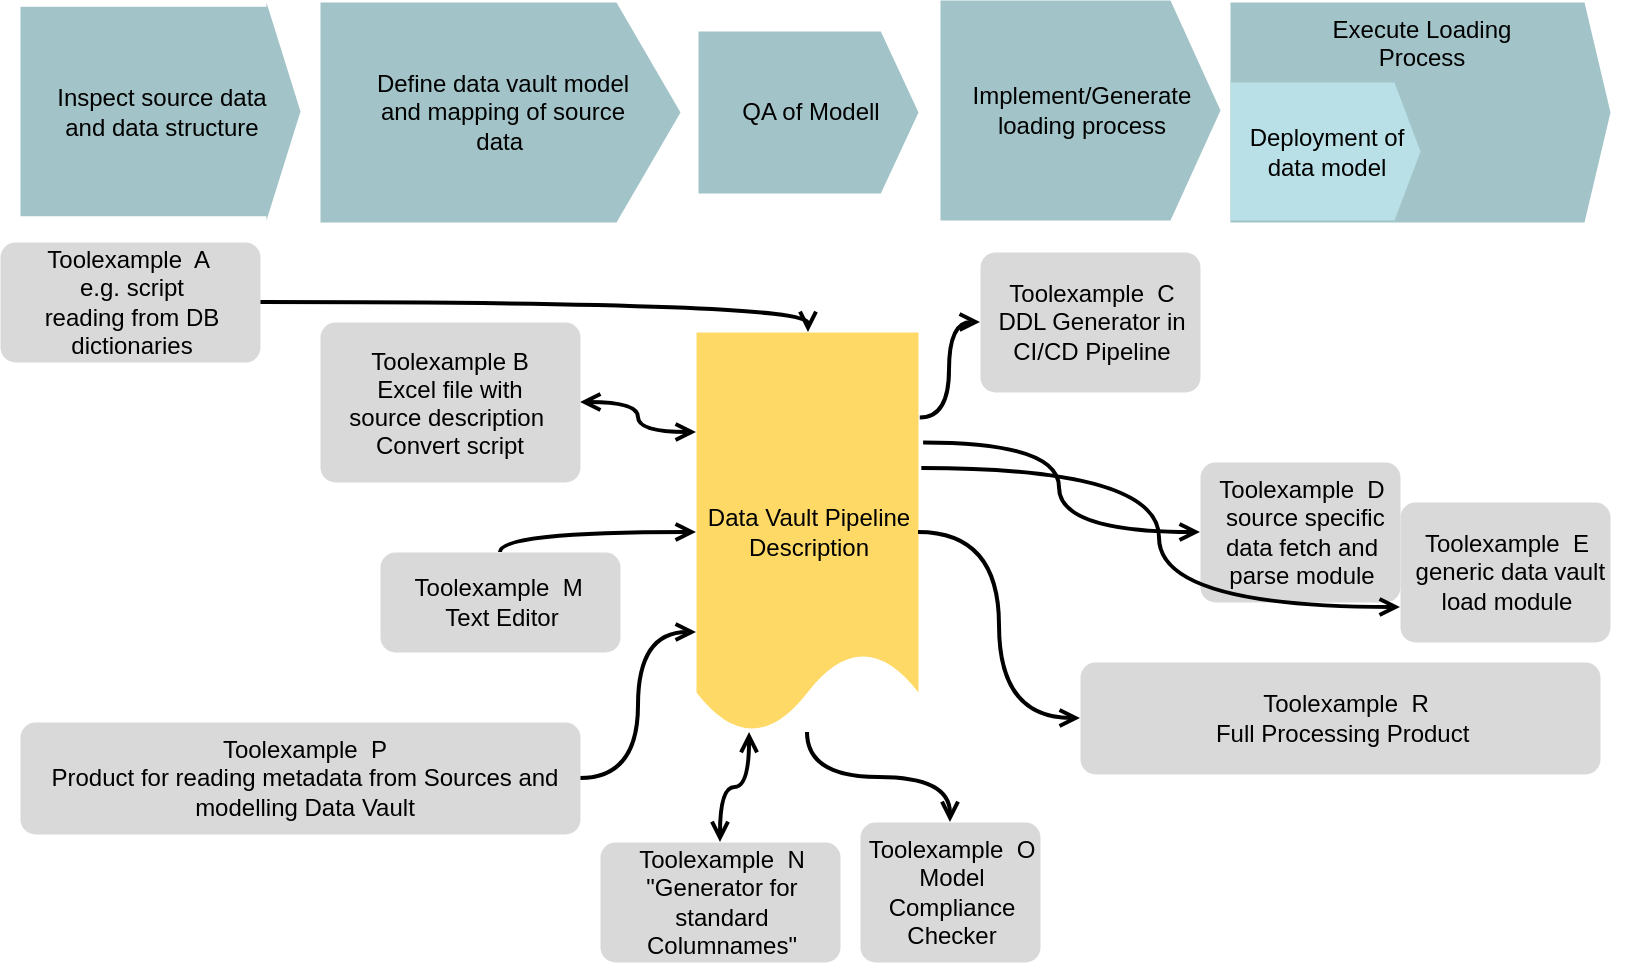 <mxfile version="22.0.2" type="device">
  <diagram id="H83wo0A2_F-W40oAkNy8" name="Seite-1">
    <mxGraphModel dx="1434" dy="844" grid="1" gridSize="10" guides="1" tooltips="1" connect="1" arrows="1" fold="1" page="1" pageScale="1" pageWidth="827" pageHeight="1169" background="#FFFFFF" math="0" shadow="0">
      <root>
        <mxCell id="0" />
        <mxCell id="2" value="Layer 0" parent="0" />
        <mxCell id="ib_1mCeJuQ2F5FETemsA-15" value="&lt;div style=&quot;width: 121.8px;height:auto;word-break: break-word;&quot;&gt;&lt;div align=&quot;center&quot;&gt;&lt;font face=&quot;Arial&quot;&gt;Execute Loading Process&lt;/font&gt;&lt;/div&gt;&lt;/div&gt;" style="shape=mxgraph.arrows2.arrow;dy=0;dx=13;notch=0;shadow=0;strokeWidth=0;strokeColor=none;fillColor=#a2c4c9;opacity=100.0;html=1;nl2Br=0;verticalAlign=top;align=center;spacingLeft=2.6;spacingRight=0;whiteSpace=wrap;gliffyId=6;" parent="2" vertex="1">
          <mxGeometry x="625" y="20" width="190" height="110" as="geometry" />
        </mxCell>
        <mxCell id="ib_1mCeJuQ2F5FETemsA-21" style="edgeStyle=orthogonalEdgeStyle;shape=filledEdge;curved=1;rounded=0;orthogonalLoop=1;jettySize=auto;html=1;entryX=0.5;entryY=0;entryDx=0;entryDy=0;labelBackgroundColor=default;strokeColor=#000000;strokeWidth=2;fontFamily=Helvetica;fontSize=11;fontColor=default;startArrow=none;startFill=0;endArrow=open;endFill=0;startSize=6;endSize=6;fillColor=none;" parent="2" source="3" target="ib_1mCeJuQ2F5FETemsA-19" edge="1">
          <mxGeometry relative="1" as="geometry" />
        </mxCell>
        <mxCell id="3" value="Data Vault&#xa;Pipeline Description" style="shape=document;size=0.2;shadow=0;strokeWidth=0;strokeColor=none;fillColor=#ffd966;opacity=100.0;nl2Br=0;verticalAlign=middle;align=center;spacingLeft=2.6;spacingRight=0;whiteSpace=wrap;gliffyId=0;" parent="2" vertex="1">
          <mxGeometry x="358" y="185" width="111" height="200" as="geometry" />
        </mxCell>
        <mxCell id="4" value="&lt;div style=&quot;width: 141.0px;height:auto;word-break: break-word;&quot;&gt;&lt;div align=&quot;center&quot;&gt;&lt;font face=&quot;Arial&quot;&gt;Define data vault model and mapping of source data&amp;nbsp;&lt;/font&gt;&lt;/div&gt;&lt;/div&gt;" style="shape=mxgraph.arrows2.arrow;dy=0;dx=32;notch=0;shadow=0;strokeWidth=0;strokeColor=none;fillColor=#a2c4c9;opacity=100.0;html=1;nl2Br=0;verticalAlign=middle;align=center;spacingLeft=3.0;spacingRight=0;whiteSpace=wrap;gliffyId=2;" parent="2" vertex="1">
          <mxGeometry x="170" y="20" width="180" height="110" as="geometry" />
        </mxCell>
        <mxCell id="5" value="&lt;div style=&quot;width: 121.8px;height:auto;word-break: break-word;&quot;&gt;&lt;div align=&quot;center&quot;&gt;Inspect source data and data structure&lt;/div&gt;&lt;/div&gt;" style="shape=mxgraph.arrows2.arrow;dy=0.04;dx=17;notch=0;shadow=0;strokeWidth=0;strokeColor=none;fillColor=#a2c4c9;opacity=100.0;html=1;nl2Br=0;verticalAlign=middle;align=center;spacingLeft=2.6;spacingRight=0;whiteSpace=wrap;gliffyId=4;" parent="2" vertex="1">
          <mxGeometry x="20" y="20" width="140" height="109" as="geometry" />
        </mxCell>
        <mxCell id="6" value="Deployment of data model" style="shape=mxgraph.arrows2.arrow;dy=0;dx=13;notch=0;shadow=0;strokeWidth=0;strokeColor=none;fillColor=#B9E0E6;opacity=100.0;nl2Br=0;verticalAlign=middle;align=center;spacingLeft=2.6;spacingRight=0;whiteSpace=wrap;gliffyId=6;" parent="2" vertex="1">
          <mxGeometry x="625" y="60" width="95" height="69" as="geometry" />
        </mxCell>
        <mxCell id="7" value="&lt;div style=&quot;width: 131.4px;height:auto;word-break: break-word;&quot;&gt;&lt;div align=&quot;center&quot;&gt;&lt;font face=&quot;Arial&quot;&gt;Implement/Generate&lt;/font&gt;&lt;/div&gt;&lt;div align=&quot;center&quot;&gt;&lt;font face=&quot;Arial&quot;&gt;loading process&lt;/font&gt;&lt;/div&gt;&lt;/div&gt;" style="shape=mxgraph.arrows2.arrow;dy=0;dx=25;notch=0;shadow=0;strokeWidth=0;strokeColor=none;fillColor=#a2c4c9;opacity=100.0;html=1;nl2Br=0;verticalAlign=middle;align=center;spacingLeft=2.8;spacingRight=0;whiteSpace=wrap;gliffyId=8;" parent="2" vertex="1">
          <mxGeometry x="480" y="19" width="140" height="110" as="geometry" />
        </mxCell>
        <mxCell id="8" style="shape=filledEdge;strokeWidth=2;strokeColor=#000000;fillColor=none;startArrow=none;startFill=0;startSize=6;endArrow=open;endFill=0;endSize=6;rounded=0;curved=1;edgeStyle=orthogonalEdgeStyle;gliffyId=20;edgeStyle=orthogonalEdgeStyle;" parent="2" source="15" target="3" edge="1">
          <mxGeometry width="210" height="50" relative="1" as="geometry">
            <Array as="points">
              <mxPoint x="414" y="170" />
            </Array>
          </mxGeometry>
        </mxCell>
        <mxCell id="9" style="shape=filledEdge;strokeWidth=2;strokeColor=#000000;fillColor=none;startArrow=open;startFill=0;startSize=6;endArrow=open;endFill=0;endSize=6;edgeStyle=orthogonalEdgeStyle;gliffyId=23;edgeStyle=orthogonalEdgeStyle;entryX=0;entryY=0.25;entryDx=0;entryDy=0;curved=1;" parent="2" source="14" target="3" edge="1">
          <mxGeometry width="210" height="50" relative="1" as="geometry" />
        </mxCell>
        <mxCell id="10" style="shape=filledEdge;strokeWidth=2;strokeColor=#000000;fillColor=none;startArrow=none;startFill=0;startSize=6;endArrow=open;endFill=0;endSize=6;rounded=0;curved=1;edgeStyle=orthogonalEdgeStyle;gliffyId=24;edgeStyle=orthogonalEdgeStyle;exitX=1;exitY=0.5;exitDx=0;exitDy=0;entryX=0;entryY=0.75;entryDx=0;entryDy=0;" parent="2" source="13" target="3" edge="1">
          <mxGeometry width="210" height="50" relative="1" as="geometry" />
        </mxCell>
        <mxCell id="12" value="&lt;div style=&quot;width: 304.2px;height:auto;word-break: break-word;&quot;&gt;&lt;div align=&quot;center&quot;&gt;&lt;span style=&quot;font-family: Arial; font-size: 12px; text-decoration: none; line-height: 14px;&quot;&gt;Toolexample&amp;nbsp;&lt;span style=&quot;background-color: initial;&quot;&gt;&amp;nbsp;&lt;/span&gt;R&lt;/span&gt;&lt;/div&gt;&lt;div align=&quot;center&quot;&gt;&lt;font face=&quot;Arial&quot;&gt;Full Processing Product&amp;nbsp;&lt;/font&gt;&lt;/div&gt;&lt;/div&gt;" style="shape=rect;rounded=1;arcSize=15;absoluteArcSize=1;shadow=0;strokeWidth=0;strokeColor=none;fillColor=#d9d9d9;opacity=100.0;html=1;nl2Br=0;verticalAlign=middle;align=center;spacingLeft=6.4;spacingRight=0;whiteSpace=wrap;gliffyId=14;" parent="2" vertex="1">
          <mxGeometry x="550" y="350" width="260" height="56" as="geometry" />
        </mxCell>
        <mxCell id="13" value="&lt;div style=&quot;width: 265.8px;height:auto;word-break: break-word;&quot;&gt;&lt;div align=&quot;center&quot;&gt;&lt;span style=&quot;font-family: Arial; font-size: 12px; text-decoration: none; line-height: 0;&quot;&gt;&lt;span style=&quot;text-decoration: none; line-height: 14px;&quot;&gt;Toolexample&amp;nbsp;&lt;span style=&quot;background-color: initial;&quot;&gt;&amp;nbsp;&lt;/span&gt;P&lt;br&gt;Product for reading metadata from Sources and modelling Data Vault&lt;/span&gt;&lt;/span&gt;&lt;/div&gt;&lt;/div&gt;" style="shape=rect;rounded=1;arcSize=15;absoluteArcSize=1;shadow=0;strokeWidth=0;strokeColor=none;fillColor=#d9d9d9;opacity=100.0;html=1;nl2Br=0;verticalAlign=middle;align=center;spacingLeft=5.6;spacingRight=0;whiteSpace=wrap;gliffyId=18;" parent="2" vertex="1">
          <mxGeometry x="20" y="380" width="280" height="56" as="geometry" />
        </mxCell>
        <mxCell id="14" value="Toolexample B&#xa;Excel file with &#xa;source description &#xa;Convert script" style="shape=rect;rounded=1;arcSize=15;absoluteArcSize=1;shadow=0;strokeWidth=0;strokeColor=none;fillColor=#d9d9d9;opacity=100.0;nl2Br=0;verticalAlign=middle;align=center;spacingLeft=0;spacingRight=0;gliffyId=12;spacing=0;" parent="2" vertex="1">
          <mxGeometry x="170" y="180" width="130" height="80" as="geometry" />
        </mxCell>
        <mxCell id="15" value="&lt;div style=&quot;width: 93.0px;height:auto;word-break: break-word;&quot;&gt;&lt;div align=&quot;center&quot;&gt;&lt;span style=&quot;font-family: Arial; font-size: 12px; text-decoration: none; line-height: 0;&quot;&gt;&lt;span style=&quot;text-decoration: none; line-height: 14px;&quot; class=&quot;&quot;&gt;Toolexample&amp;nbsp; A&amp;nbsp;&lt;/span&gt;&lt;/span&gt;&lt;/div&gt;&lt;div align=&quot;center&quot;&gt;&lt;span style=&quot;font-family: Arial; font-size: 12px; text-decoration: none; line-height: 0;&quot;&gt;&lt;span style=&quot;text-decoration: none; line-height: 14px;&quot; class=&quot;&quot;&gt;e.g. script reading from DB dictionaries&lt;/span&gt;&lt;/span&gt;&lt;/div&gt;&lt;/div&gt;" style="shape=rect;rounded=1;arcSize=15;absoluteArcSize=1;shadow=0;strokeWidth=0;strokeColor=none;fillColor=#d9d9d9;opacity=100.0;html=1;nl2Br=0;verticalAlign=middle;align=center;spacingLeft=2.0;spacingRight=0;whiteSpace=wrap;gliffyId=10;" parent="2" vertex="1">
          <mxGeometry x="10" y="140" width="130" height="60" as="geometry" />
        </mxCell>
        <mxCell id="VnqYi02uXxQH7F4y87i5-15" style="shape=filledEdge;strokeWidth=2;strokeColor=#000000;fillColor=none;startArrow=none;startFill=0;startSize=6;endArrow=open;endFill=0;endSize=6;rounded=0;curved=1;edgeStyle=orthogonalEdgeStyle;gliffyId=28;edgeStyle=orthogonalEdgeStyle;exitX=1.008;exitY=0.214;exitDx=0;exitDy=0;exitPerimeter=0;entryX=0;entryY=0.5;entryDx=0;entryDy=0;" parent="2" source="3" target="VnqYi02uXxQH7F4y87i5-16" edge="1">
          <mxGeometry width="210" height="50" relative="1" as="geometry">
            <mxPoint x="480" y="367.9" as="sourcePoint" />
            <mxPoint x="550" y="180" as="targetPoint" />
          </mxGeometry>
        </mxCell>
        <mxCell id="VnqYi02uXxQH7F4y87i5-16" value="Toolexample  C&#xa; DDL Generator in  CI/CD Pipeline" style="shape=rect;rounded=1;arcSize=15;absoluteArcSize=1;shadow=0;strokeWidth=0;strokeColor=none;fillColor=#d9d9d9;opacity=100.0;nl2Br=0;verticalAlign=middle;align=center;spacingLeft=2.0;spacingRight=0;whiteSpace=wrap;gliffyId=12;" parent="2" vertex="1">
          <mxGeometry x="500" y="145" width="110" height="70" as="geometry" />
        </mxCell>
        <mxCell id="VnqYi02uXxQH7F4y87i5-17" value="Toolexample  D&#xa; source specific data fetch and parse module" style="shape=rect;rounded=1;arcSize=15;absoluteArcSize=1;shadow=0;strokeWidth=0;strokeColor=none;fillColor=#d9d9d9;opacity=100.0;nl2Br=0;verticalAlign=middle;align=center;spacingLeft=2.0;spacingRight=0;gliffyId=12;whiteSpace=wrap;" parent="2" vertex="1">
          <mxGeometry x="610" y="250" width="100" height="70" as="geometry" />
        </mxCell>
        <mxCell id="VnqYi02uXxQH7F4y87i5-18" value="Toolexample  E&#xa; generic data vault load module" style="shape=rect;rounded=1;arcSize=15;absoluteArcSize=1;shadow=0;strokeWidth=0;strokeColor=none;fillColor=#d9d9d9;opacity=100.0;nl2Br=0;verticalAlign=middle;align=center;spacingLeft=2.0;spacingRight=0;gliffyId=12;whiteSpace=wrap;" parent="2" vertex="1">
          <mxGeometry x="710" y="270" width="105" height="70" as="geometry" />
        </mxCell>
        <mxCell id="VnqYi02uXxQH7F4y87i5-19" style="shape=filledEdge;strokeWidth=2;strokeColor=#000000;fillColor=none;startArrow=none;startFill=0;startSize=6;endArrow=open;endFill=0;endSize=6;rounded=0;curved=1;edgeStyle=orthogonalEdgeStyle;gliffyId=28;edgeStyle=orthogonalEdgeStyle;exitX=1.023;exitY=0.276;exitDx=0;exitDy=0;exitPerimeter=0;" parent="2" source="3" target="VnqYi02uXxQH7F4y87i5-17" edge="1">
          <mxGeometry width="210" height="50" relative="1" as="geometry">
            <mxPoint x="481.04" y="222.916" as="sourcePoint" />
            <mxPoint x="520" y="165" as="targetPoint" />
          </mxGeometry>
        </mxCell>
        <mxCell id="VnqYi02uXxQH7F4y87i5-20" style="shape=filledEdge;strokeWidth=2;strokeColor=#000000;fillColor=none;startArrow=none;startFill=0;startSize=6;endArrow=open;endFill=0;endSize=6;rounded=0;curved=1;edgeStyle=orthogonalEdgeStyle;gliffyId=28;edgeStyle=orthogonalEdgeStyle;exitX=1.015;exitY=0.34;exitDx=0;exitDy=0;exitPerimeter=0;entryX=0;entryY=0.75;entryDx=0;entryDy=0;" parent="2" source="3" target="VnqYi02uXxQH7F4y87i5-18" edge="1">
          <mxGeometry width="210" height="50" relative="1" as="geometry">
            <mxPoint x="482.99" y="241.144" as="sourcePoint" />
            <mxPoint x="680" y="205" as="targetPoint" />
          </mxGeometry>
        </mxCell>
        <mxCell id="ib_1mCeJuQ2F5FETemsA-16" value="&lt;div style=&quot;width: 141.0px;height:auto;word-break: break-word;&quot;&gt;&lt;div align=&quot;center&quot;&gt;&lt;font face=&quot;Arial&quot;&gt;QA of Modell&lt;/font&gt;&lt;/div&gt;&lt;/div&gt;" style="shape=mxgraph.arrows2.arrow;dy=0;dx=18.83;notch=0;shadow=0;strokeWidth=0;strokeColor=none;fillColor=#a2c4c9;opacity=100.0;html=1;nl2Br=0;verticalAlign=middle;align=center;spacingLeft=3.0;spacingRight=0;whiteSpace=wrap;gliffyId=2;" parent="2" vertex="1">
          <mxGeometry x="359" y="34.5" width="110" height="81" as="geometry" />
        </mxCell>
        <mxCell id="ib_1mCeJuQ2F5FETemsA-17" value="&lt;div style=&quot;width: 93.0px;height:auto;word-break: break-word;&quot;&gt;&lt;div align=&quot;center&quot;&gt;Toolexample&amp;nbsp;&lt;span style=&quot;font-family: Arial; background-color: initial;&quot;&gt;&amp;nbsp;M&amp;nbsp;&lt;/span&gt;&lt;/div&gt;&lt;div align=&quot;center&quot;&gt;&lt;font face=&quot;Arial&quot;&gt;Text Editor&lt;/font&gt;&lt;/div&gt;&lt;/div&gt;" style="shape=rect;rounded=1;arcSize=15;absoluteArcSize=1;shadow=0;strokeWidth=0;strokeColor=none;fillColor=#d9d9d9;opacity=100.0;html=1;nl2Br=0;verticalAlign=middle;align=center;spacingLeft=2.0;spacingRight=0;whiteSpace=wrap;gliffyId=12;" parent="2" vertex="1">
          <mxGeometry x="200" y="295" width="120" height="50" as="geometry" />
        </mxCell>
        <mxCell id="ib_1mCeJuQ2F5FETemsA-18" style="shape=filledEdge;strokeWidth=2;strokeColor=#000000;fillColor=none;startArrow=none;startFill=0;startSize=6;endArrow=open;endFill=0;endSize=6;edgeStyle=orthogonalEdgeStyle;gliffyId=23;edgeStyle=orthogonalEdgeStyle;curved=1;exitX=0.5;exitY=0;exitDx=0;exitDy=0;" parent="2" source="ib_1mCeJuQ2F5FETemsA-17" target="3" edge="1">
          <mxGeometry width="210" height="50" relative="1" as="geometry">
            <mxPoint x="200" y="265" as="sourcePoint" />
            <mxPoint x="359" y="230" as="targetPoint" />
          </mxGeometry>
        </mxCell>
        <mxCell id="ib_1mCeJuQ2F5FETemsA-19" value="Toolexample  O&#xa;Model Compliance Checker" style="shape=rect;rounded=1;arcSize=15;absoluteArcSize=1;shadow=0;strokeWidth=0;strokeColor=none;fillColor=#d9d9d9;opacity=100.0;nl2Br=0;verticalAlign=middle;align=center;spacingLeft=2.0;spacingRight=0;whiteSpace=wrap;gliffyId=12;" parent="2" vertex="1">
          <mxGeometry x="440" y="430" width="90" height="70" as="geometry" />
        </mxCell>
        <mxCell id="ib_1mCeJuQ2F5FETemsA-22" style="shape=filledEdge;strokeWidth=2;strokeColor=#000000;fillColor=none;startArrow=none;startFill=0;startSize=6;endArrow=open;endFill=0;endSize=6;rounded=0;curved=1;edgeStyle=orthogonalEdgeStyle;gliffyId=28;edgeStyle=orthogonalEdgeStyle;" parent="2" source="3" target="12" edge="1">
          <mxGeometry width="210" height="50" relative="1" as="geometry">
            <mxPoint x="490.95" y="248" as="sourcePoint" />
            <mxPoint x="720" y="297.5" as="targetPoint" />
          </mxGeometry>
        </mxCell>
        <mxCell id="ib_1mCeJuQ2F5FETemsA-23" value="&lt;div style=&quot;width: 93.0px;height:auto;word-break: break-word;&quot;&gt;&lt;div align=&quot;center&quot;&gt;Toolexample&amp;nbsp;&lt;span style=&quot;font-family: Arial; background-color: initial;&quot;&gt;&amp;nbsp;&lt;/span&gt;&lt;font face=&quot;Arial&quot;&gt;N&lt;/font&gt;&lt;/div&gt;&lt;div align=&quot;center&quot;&gt;&lt;font face=&quot;Arial&quot;&gt;&quot;Generator for standard Columnames&quot;&lt;/font&gt;&lt;/div&gt;&lt;/div&gt;" style="shape=rect;rounded=1;arcSize=15;absoluteArcSize=1;shadow=0;strokeWidth=0;strokeColor=none;fillColor=#d9d9d9;opacity=100.0;html=1;nl2Br=0;verticalAlign=middle;align=center;spacingLeft=2.0;spacingRight=0;whiteSpace=wrap;gliffyId=12;" parent="2" vertex="1">
          <mxGeometry x="310" y="440" width="120" height="60" as="geometry" />
        </mxCell>
        <mxCell id="ib_1mCeJuQ2F5FETemsA-24" style="edgeStyle=orthogonalEdgeStyle;shape=filledEdge;curved=1;rounded=0;orthogonalLoop=1;jettySize=auto;html=1;labelBackgroundColor=default;strokeColor=#000000;strokeWidth=2;fontFamily=Helvetica;fontSize=11;fontColor=default;startArrow=open;startFill=0;endArrow=open;endFill=0;startSize=6;endSize=6;fillColor=none;exitX=0.239;exitY=1;exitDx=0;exitDy=0;exitPerimeter=0;" parent="2" source="3" target="ib_1mCeJuQ2F5FETemsA-23" edge="1">
          <mxGeometry relative="1" as="geometry">
            <mxPoint x="419.0" y="380" as="sourcePoint" />
            <mxPoint x="495" y="440" as="targetPoint" />
          </mxGeometry>
        </mxCell>
      </root>
    </mxGraphModel>
  </diagram>
</mxfile>
